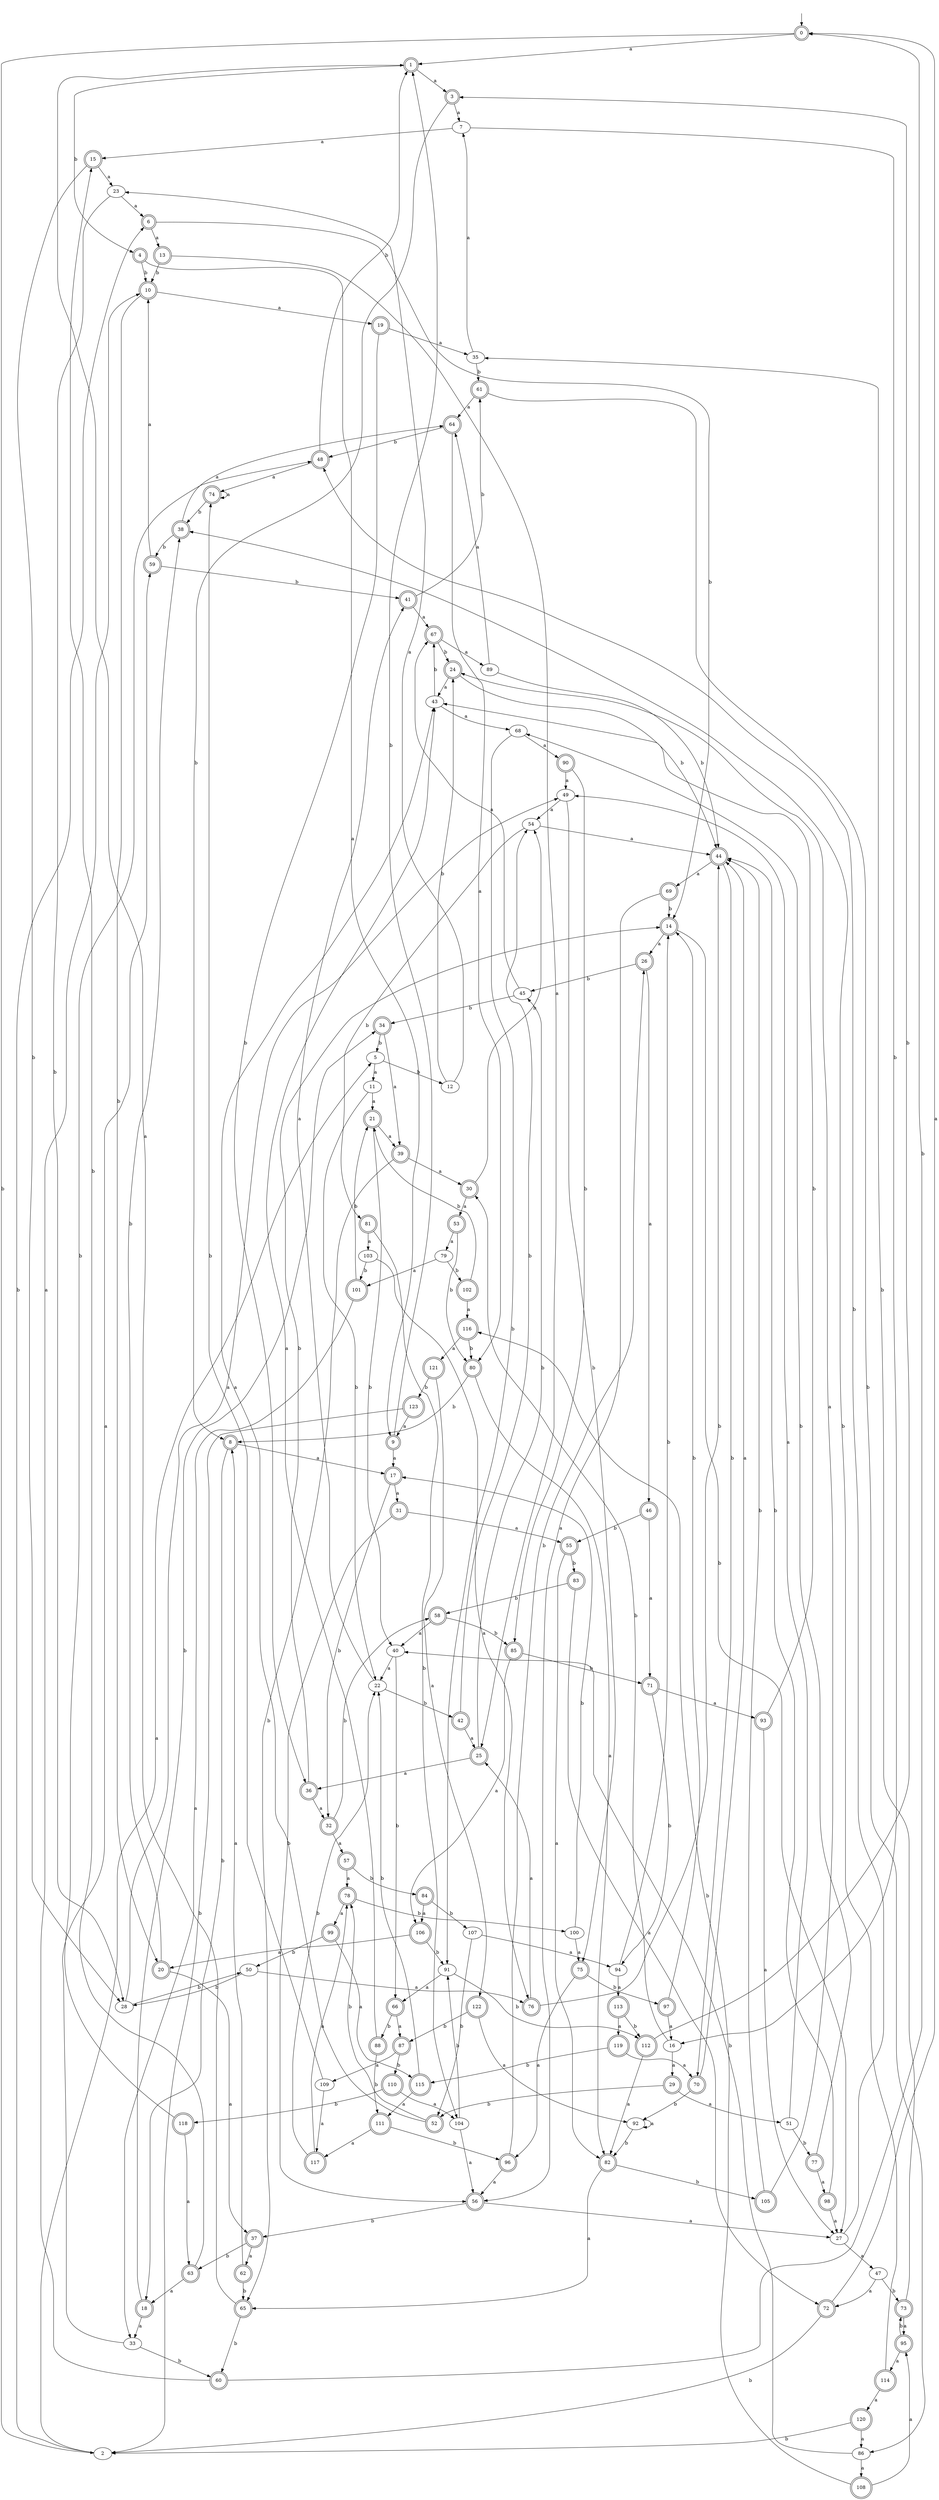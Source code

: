 digraph RandomDFA {
  __start0 [label="", shape=none];
  __start0 -> 0 [label=""];
  0 [shape=circle] [shape=doublecircle]
  0 -> 1 [label="a"]
  0 -> 2 [label="b"]
  1 [shape=doublecircle]
  1 -> 3 [label="a"]
  1 -> 4 [label="b"]
  2
  2 -> 5 [label="a"]
  2 -> 6 [label="b"]
  3 [shape=doublecircle]
  3 -> 7 [label="a"]
  3 -> 8 [label="b"]
  4 [shape=doublecircle]
  4 -> 9 [label="a"]
  4 -> 10 [label="b"]
  5
  5 -> 11 [label="a"]
  5 -> 12 [label="b"]
  6 [shape=doublecircle]
  6 -> 13 [label="a"]
  6 -> 14 [label="b"]
  7
  7 -> 15 [label="a"]
  7 -> 16 [label="b"]
  8 [shape=doublecircle]
  8 -> 17 [label="a"]
  8 -> 18 [label="b"]
  9 [shape=doublecircle]
  9 -> 17 [label="a"]
  9 -> 1 [label="b"]
  10 [shape=doublecircle]
  10 -> 19 [label="a"]
  10 -> 20 [label="b"]
  11
  11 -> 21 [label="a"]
  11 -> 22 [label="b"]
  12
  12 -> 23 [label="a"]
  12 -> 24 [label="b"]
  13 [shape=doublecircle]
  13 -> 25 [label="a"]
  13 -> 10 [label="b"]
  14 [shape=doublecircle]
  14 -> 26 [label="a"]
  14 -> 27 [label="b"]
  15 [shape=doublecircle]
  15 -> 23 [label="a"]
  15 -> 28 [label="b"]
  16
  16 -> 29 [label="a"]
  16 -> 30 [label="b"]
  17 [shape=doublecircle]
  17 -> 31 [label="a"]
  17 -> 32 [label="b"]
  18 [shape=doublecircle]
  18 -> 33 [label="a"]
  18 -> 34 [label="b"]
  19 [shape=doublecircle]
  19 -> 35 [label="a"]
  19 -> 36 [label="b"]
  20 [shape=doublecircle]
  20 -> 37 [label="a"]
  20 -> 38 [label="b"]
  21 [shape=doublecircle]
  21 -> 39 [label="a"]
  21 -> 40 [label="b"]
  22
  22 -> 41 [label="a"]
  22 -> 42 [label="b"]
  23
  23 -> 6 [label="a"]
  23 -> 28 [label="b"]
  24 [shape=doublecircle]
  24 -> 43 [label="a"]
  24 -> 44 [label="b"]
  25 [shape=doublecircle]
  25 -> 36 [label="a"]
  25 -> 45 [label="b"]
  26 [shape=doublecircle]
  26 -> 46 [label="a"]
  26 -> 45 [label="b"]
  27
  27 -> 47 [label="a"]
  27 -> 48 [label="b"]
  28
  28 -> 49 [label="a"]
  28 -> 50 [label="b"]
  29 [shape=doublecircle]
  29 -> 51 [label="a"]
  29 -> 52 [label="b"]
  30 [shape=doublecircle]
  30 -> 53 [label="a"]
  30 -> 54 [label="b"]
  31 [shape=doublecircle]
  31 -> 55 [label="a"]
  31 -> 56 [label="b"]
  32 [shape=doublecircle]
  32 -> 57 [label="a"]
  32 -> 58 [label="b"]
  33
  33 -> 59 [label="a"]
  33 -> 60 [label="b"]
  34 [shape=doublecircle]
  34 -> 39 [label="a"]
  34 -> 5 [label="b"]
  35
  35 -> 7 [label="a"]
  35 -> 61 [label="b"]
  36 [shape=doublecircle]
  36 -> 32 [label="a"]
  36 -> 14 [label="b"]
  37 [shape=doublecircle]
  37 -> 62 [label="a"]
  37 -> 63 [label="b"]
  38 [shape=doublecircle]
  38 -> 64 [label="a"]
  38 -> 59 [label="b"]
  39 [shape=doublecircle]
  39 -> 30 [label="a"]
  39 -> 65 [label="b"]
  40
  40 -> 22 [label="a"]
  40 -> 66 [label="b"]
  41 [shape=doublecircle]
  41 -> 67 [label="a"]
  41 -> 61 [label="b"]
  42 [shape=doublecircle]
  42 -> 25 [label="a"]
  42 -> 54 [label="b"]
  43
  43 -> 68 [label="a"]
  43 -> 67 [label="b"]
  44 [shape=doublecircle]
  44 -> 69 [label="a"]
  44 -> 70 [label="b"]
  45
  45 -> 67 [label="a"]
  45 -> 34 [label="b"]
  46 [shape=doublecircle]
  46 -> 71 [label="a"]
  46 -> 55 [label="b"]
  47
  47 -> 72 [label="a"]
  47 -> 73 [label="b"]
  48 [shape=doublecircle]
  48 -> 74 [label="a"]
  48 -> 1 [label="b"]
  49
  49 -> 54 [label="a"]
  49 -> 75 [label="b"]
  50
  50 -> 76 [label="a"]
  50 -> 28 [label="b"]
  51
  51 -> 49 [label="a"]
  51 -> 77 [label="b"]
  52 [shape=doublecircle]
  52 -> 43 [label="a"]
  52 -> 78 [label="b"]
  53 [shape=doublecircle]
  53 -> 79 [label="a"]
  53 -> 80 [label="b"]
  54
  54 -> 44 [label="a"]
  54 -> 81 [label="b"]
  55 [shape=doublecircle]
  55 -> 82 [label="a"]
  55 -> 83 [label="b"]
  56 [shape=doublecircle]
  56 -> 27 [label="a"]
  56 -> 37 [label="b"]
  57 [shape=doublecircle]
  57 -> 78 [label="a"]
  57 -> 84 [label="b"]
  58 [shape=doublecircle]
  58 -> 40 [label="a"]
  58 -> 85 [label="b"]
  59 [shape=doublecircle]
  59 -> 10 [label="a"]
  59 -> 41 [label="b"]
  60 [shape=doublecircle]
  60 -> 10 [label="a"]
  60 -> 0 [label="b"]
  61 [shape=doublecircle]
  61 -> 64 [label="a"]
  61 -> 86 [label="b"]
  62 [shape=doublecircle]
  62 -> 8 [label="a"]
  62 -> 65 [label="b"]
  63 [shape=doublecircle]
  63 -> 18 [label="a"]
  63 -> 15 [label="b"]
  64 [shape=doublecircle]
  64 -> 80 [label="a"]
  64 -> 48 [label="b"]
  65 [shape=doublecircle]
  65 -> 1 [label="a"]
  65 -> 60 [label="b"]
  66 [shape=doublecircle]
  66 -> 87 [label="a"]
  66 -> 88 [label="b"]
  67 [shape=doublecircle]
  67 -> 89 [label="a"]
  67 -> 24 [label="b"]
  68
  68 -> 90 [label="a"]
  68 -> 91 [label="b"]
  69 [shape=doublecircle]
  69 -> 56 [label="a"]
  69 -> 14 [label="b"]
  70 [shape=doublecircle]
  70 -> 44 [label="a"]
  70 -> 92 [label="b"]
  71 [shape=doublecircle]
  71 -> 93 [label="a"]
  71 -> 94 [label="b"]
  72 [shape=doublecircle]
  72 -> 0 [label="a"]
  72 -> 2 [label="b"]
  73 [shape=doublecircle]
  73 -> 95 [label="a"]
  73 -> 35 [label="b"]
  74 [shape=doublecircle]
  74 -> 74 [label="a"]
  74 -> 38 [label="b"]
  75 [shape=doublecircle]
  75 -> 96 [label="a"]
  75 -> 97 [label="b"]
  76 [shape=doublecircle]
  76 -> 25 [label="a"]
  76 -> 44 [label="b"]
  77 [shape=doublecircle]
  77 -> 98 [label="a"]
  77 -> 68 [label="b"]
  78 [shape=doublecircle]
  78 -> 99 [label="a"]
  78 -> 100 [label="b"]
  79
  79 -> 101 [label="a"]
  79 -> 102 [label="b"]
  80 [shape=doublecircle]
  80 -> 82 [label="a"]
  80 -> 8 [label="b"]
  81 [shape=doublecircle]
  81 -> 103 [label="a"]
  81 -> 104 [label="b"]
  82 [shape=doublecircle]
  82 -> 65 [label="a"]
  82 -> 105 [label="b"]
  83 [shape=doublecircle]
  83 -> 72 [label="a"]
  83 -> 58 [label="b"]
  84 [shape=doublecircle]
  84 -> 106 [label="a"]
  84 -> 107 [label="b"]
  85 [shape=doublecircle]
  85 -> 106 [label="a"]
  85 -> 71 [label="b"]
  86
  86 -> 108 [label="a"]
  86 -> 40 [label="b"]
  87 [shape=doublecircle]
  87 -> 109 [label="a"]
  87 -> 110 [label="b"]
  88 [shape=doublecircle]
  88 -> 43 [label="a"]
  88 -> 111 [label="b"]
  89
  89 -> 64 [label="a"]
  89 -> 44 [label="b"]
  90 [shape=doublecircle]
  90 -> 49 [label="a"]
  90 -> 85 [label="b"]
  91
  91 -> 66 [label="a"]
  91 -> 112 [label="b"]
  92
  92 -> 92 [label="a"]
  92 -> 82 [label="b"]
  93 [shape=doublecircle]
  93 -> 27 [label="a"]
  93 -> 43 [label="b"]
  94
  94 -> 113 [label="a"]
  94 -> 14 [label="b"]
  95 [shape=doublecircle]
  95 -> 114 [label="a"]
  95 -> 73 [label="b"]
  96 [shape=doublecircle]
  96 -> 56 [label="a"]
  96 -> 26 [label="b"]
  97 [shape=doublecircle]
  97 -> 16 [label="a"]
  97 -> 14 [label="b"]
  98 [shape=doublecircle]
  98 -> 27 [label="a"]
  98 -> 44 [label="b"]
  99 [shape=doublecircle]
  99 -> 115 [label="a"]
  99 -> 50 [label="b"]
  100
  100 -> 75 [label="a"]
  100 -> 17 [label="b"]
  101 [shape=doublecircle]
  101 -> 33 [label="a"]
  101 -> 21 [label="b"]
  102 [shape=doublecircle]
  102 -> 116 [label="a"]
  102 -> 21 [label="b"]
  103
  103 -> 76 [label="a"]
  103 -> 101 [label="b"]
  104
  104 -> 56 [label="a"]
  104 -> 91 [label="b"]
  105 [shape=doublecircle]
  105 -> 24 [label="a"]
  105 -> 44 [label="b"]
  106 [shape=doublecircle]
  106 -> 20 [label="a"]
  106 -> 91 [label="b"]
  107
  107 -> 94 [label="a"]
  107 -> 52 [label="b"]
  108 [shape=doublecircle]
  108 -> 95 [label="a"]
  108 -> 116 [label="b"]
  109
  109 -> 117 [label="a"]
  109 -> 74 [label="b"]
  110 [shape=doublecircle]
  110 -> 104 [label="a"]
  110 -> 118 [label="b"]
  111 [shape=doublecircle]
  111 -> 117 [label="a"]
  111 -> 96 [label="b"]
  112 [shape=doublecircle]
  112 -> 82 [label="a"]
  112 -> 3 [label="b"]
  113 [shape=doublecircle]
  113 -> 119 [label="a"]
  113 -> 112 [label="b"]
  114 [shape=doublecircle]
  114 -> 120 [label="a"]
  114 -> 38 [label="b"]
  115 [shape=doublecircle]
  115 -> 111 [label="a"]
  115 -> 22 [label="b"]
  116 [shape=doublecircle]
  116 -> 121 [label="a"]
  116 -> 80 [label="b"]
  117 [shape=doublecircle]
  117 -> 78 [label="a"]
  117 -> 22 [label="b"]
  118 [shape=doublecircle]
  118 -> 63 [label="a"]
  118 -> 48 [label="b"]
  119 [shape=doublecircle]
  119 -> 70 [label="a"]
  119 -> 115 [label="b"]
  120 [shape=doublecircle]
  120 -> 86 [label="a"]
  120 -> 2 [label="b"]
  121 [shape=doublecircle]
  121 -> 122 [label="a"]
  121 -> 123 [label="b"]
  122 [shape=doublecircle]
  122 -> 92 [label="a"]
  122 -> 87 [label="b"]
  123 [shape=doublecircle]
  123 -> 9 [label="a"]
  123 -> 2 [label="b"]
}
